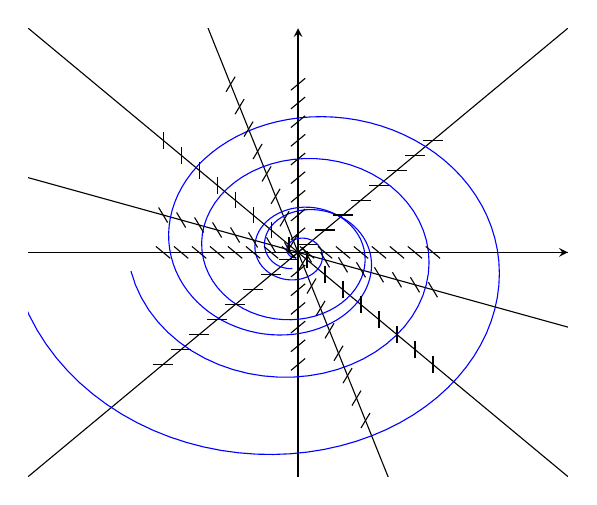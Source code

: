 \begin{tikzpicture}[declare function={
    g1(\x)=\x;
    g2(\x)=-\x;
    g3(\x)=0;
    g4(\x)=-3*\x;
    g5(\x)=-(1/3)*\x;}]
        
    \def\xmax{1.5} \def\xmin{-1.5}
    \def\ymax{1.5} \def\ymin{-1.5}
    \def\nx{15}  \def\ny{15}
    \begin{axis}[axis lines=middle,anchor=origin,xmax=2,xmin=-2,ymax=2,ymin=-2,ticks=none]
        \coordinate (O) at (axis cs:0,0);
        \coordinate (X) at (axis cs:1,0);
        \coordinate (Y) at (axis cs:0,1);
        \draw plot (\x,{g1(\x)});
        \draw plot (\x,{g2(\x)});
        \draw plot(\x,{g3(\x)});
        \draw plot (\x,{g4(\x)});
        \draw plot (\x,{g5(\x)});
\draw [blue,domain=-5:-25, variable=\t, samples=200] plot ({\t r}: {-0.002*\t*\t});
\draw [blue,domain=-5:-19, variable=\t, samples=200] plot ({\t r}: {-0.006*\t*\t});
\end{axis}
    
    \begin{scope}[x={($(X)-(O)$)}, y={($(Y)-(O)$)}, shift={(O)}]
        \foreach \i in {0,...,\nx}{
            \draw[-] ({atan(0)}:-0.075) ++ ({-1+\i*(2/15)},{g1(-1+\i*(2/15))}) -- ++ ({atan(0)}:0.15);
            \draw[-] ({90}:-0.075) ++ ({-1+\i*(2/15)},{g2(-1+\i*(2/15))}) -- ++ ({90}:0.15);
            \draw[-] ({atan(-1)}:-0.075) ++ ({-1+\i*(2/15)},{g3(-1+\i*(2/15))}) -- ++ ({atan(-1)}:0.15);
            \draw[-] ({atan(-2)}:-0.075) ++ ({-1+\i*(2/15)},{g5(-1+\i*(2/15))}) -- ++ ({atan(-2)}:0.15);
            \draw[-] ({atan(2)}:-0.075) ++ ({-.5+\i*(1/15)},{g4(-.5+\i*(1/15))}) -- ++ ({atan(2)}:0.15);
            \draw[-] ({atan(1)}:-0.075) ++ ({0},{(-1+\i*(2.5/15))}) -- ++ ({atan(1)}:0.15);
        }
    \end{scope}
    
    \end{tikzpicture}